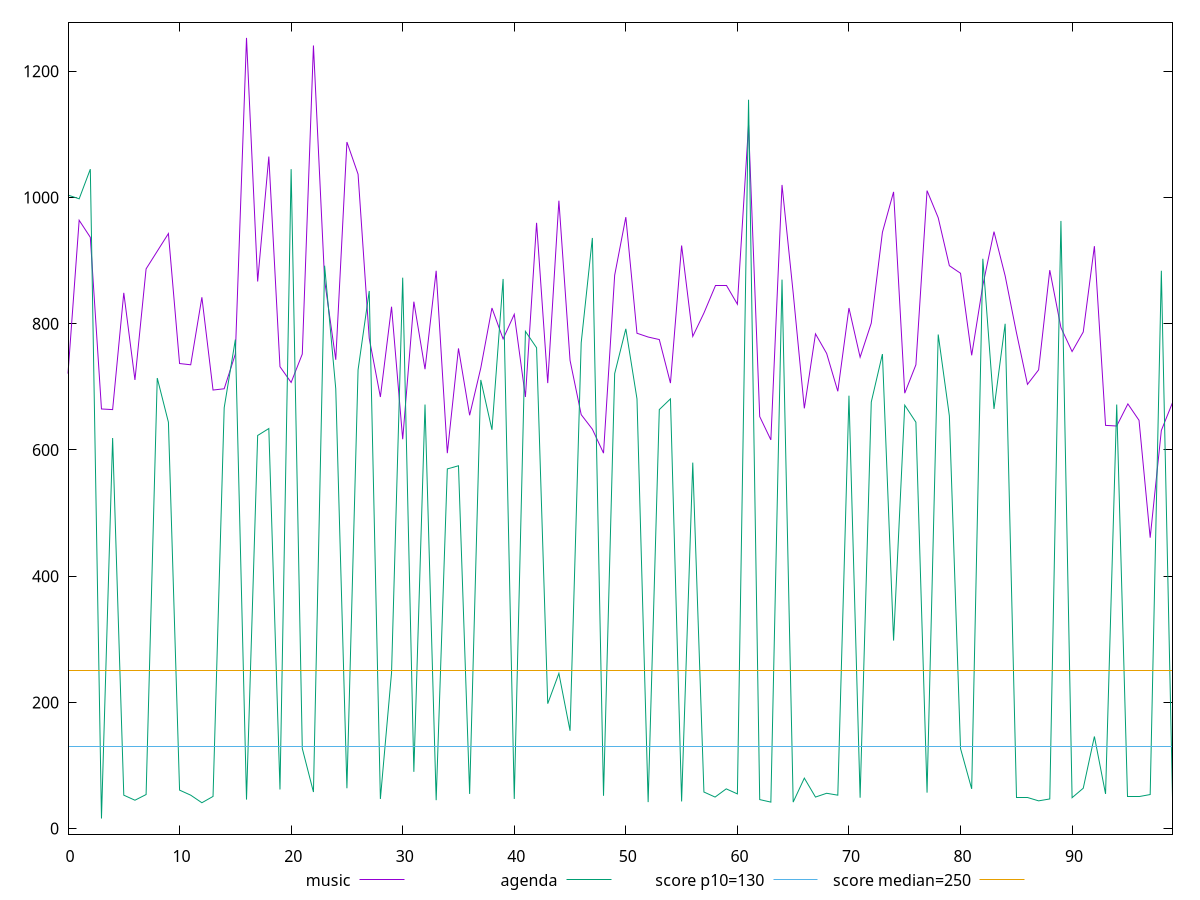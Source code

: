 reset

$music <<EOF
0 721
1 964
2 937.0000000000009
3 665
4 664
5 849
6 711
7 887
8 915
9 943
10 736.9999999999991
11 734.9999999999991
12 842
13 695
14 696.9999999999991
15 752
16 1253
17 867
18 1065
19 732
20 707
21 752.0000000000009
22 1241
23 869
24 743
25 1087.999999999999
26 1037
27 777
28 684
29 827
30 617
31 835
32 728
33 884
34 595
35 761
36 655
37 730
38 825
39 776
40 815
41 684
42 960
43 706
44 995.0000000000009
45 742
46 656
47 633
48 595
49 877
50 969
51 784.9999999999991
52 779
53 775
54 706
55 924.0000000000009
56 779.9999999999991
57 817
58 861
59 861
60 831
61 1115
62 653
63 616
64 1020.0000000000009
65 849
66 666.0000000000009
67 784
68 753
69 693
70 824.9999999999991
71 747
72 801
73 945
74 1009
75 690
76 735.0000000000009
77 1011.0000000000009
78 968
79 892
80 880
81 750
82 861
83 946
84 876
85 787
86 704
87 727
88 885
89 794
90 755.9999999999991
91 787
92 923
93 639
94 638
95 673
96 646.9999999999982
97 461
98 631
99 675
EOF

$agenda <<EOF
0 1004
1 997.9999999999991
2 1045
3 16
4 619
5 53
6 45
7 54
8 714
9 644
10 61
11 53
12 41
13 51
14 667
15 775
16 45.99999999999977
17 623
18 634.0000000000018
19 62
20 1045
21 127
22 58
23 892
24 697
25 64
26 727
27 852.0000000000018
28 47
29 247
30 873
31 90
32 672
33 45.00000000000023
34 569.9999999999982
35 575
36 55
37 711
38 632
39 871
40 47
41 788
42 762
43 198
44 246
45 155
46 770
47 936
48 52
49 721
50 792
51 681
52 42
53 664
54 681
55 43
56 580
57 58
58 50
59 63
60 55
61 1155
62 46
63 42
64 870
65 42.00000000000023
66 80
67 50
68 56
69 53
70 686
71 49
72 676
73 752
74 298
75 671
76 643.9999999999982
77 57
78 783
79 654
80 127
81 63
82 903
83 665
84 800
85 49
86 49
87 44
88 47
89 963
90 49
91 64
92 146
93 55
94 672
95 51.000000000000114
96 51
97 54
98 884
99 49
EOF

set key outside below
set xrange [0:99]
set yrange [-8.740000000000002:1277.74]
set trange [-8.740000000000002:1277.74]
set terminal svg size 640, 520 enhanced background rgb 'white'
set output "reports/report_00027_2021-02-24T12-40-31.850Z/max-potential-fid/comparison/line/0_vs_1.svg"

plot $music title "music" with line, \
     $agenda title "agenda" with line, \
     130 title "score p10=130", \
     250 title "score median=250"

reset
